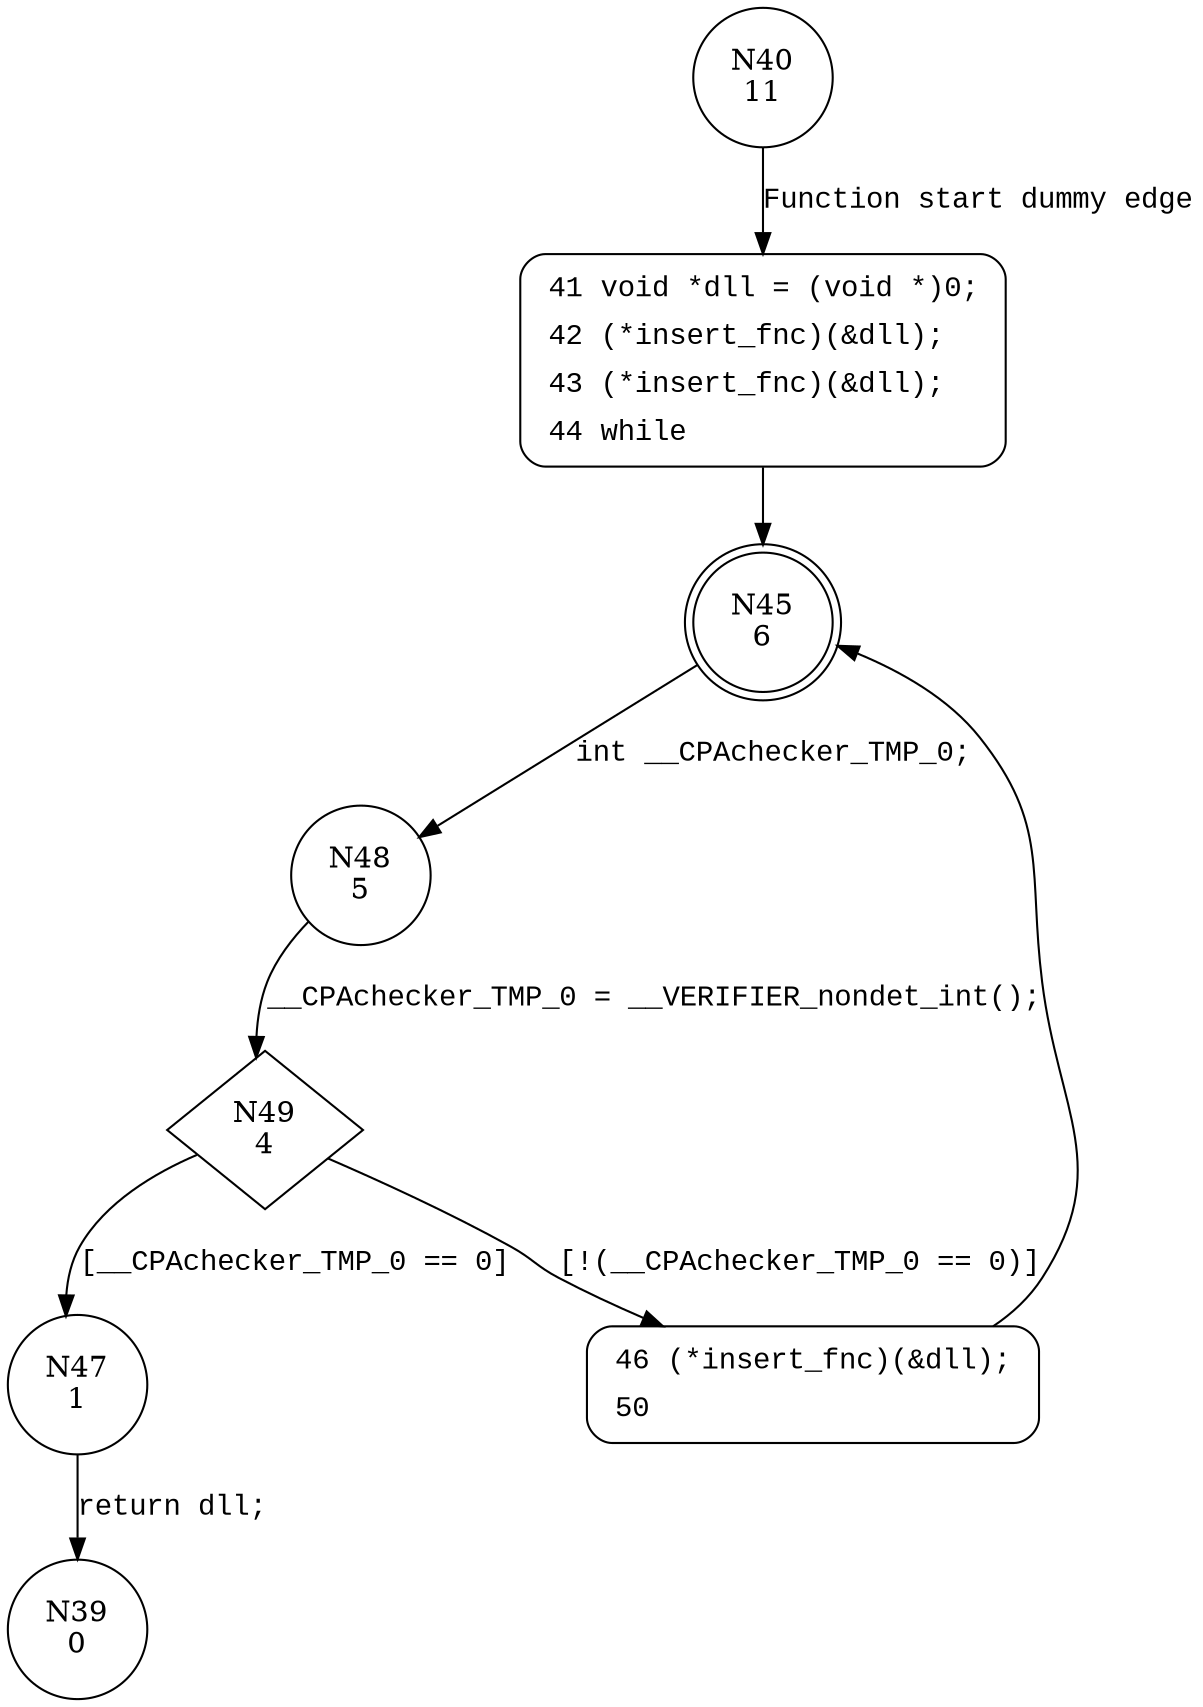 digraph dll_create_generic {
40 [shape="circle" label="N40\n11"]
41 [shape="circle" label="N41\n10"]
45 [shape="doublecircle" label="N45\n6"]
48 [shape="circle" label="N48\n5"]
49 [shape="diamond" label="N49\n4"]
47 [shape="circle" label="N47\n1"]
46 [shape="circle" label="N46\n3"]
39 [shape="circle" label="N39\n0"]
41 [style="filled,bold" penwidth="1" fillcolor="white" fontname="Courier New" shape="Mrecord" label=<<table border="0" cellborder="0" cellpadding="3" bgcolor="white"><tr><td align="right">41</td><td align="left">void *dll = (void *)0;</td></tr><tr><td align="right">42</td><td align="left">(*insert_fnc)(&amp;dll);</td></tr><tr><td align="right">43</td><td align="left">(*insert_fnc)(&amp;dll);</td></tr><tr><td align="right">44</td><td align="left">while</td></tr></table>>]
41 -> 45[label=""]
46 [style="filled,bold" penwidth="1" fillcolor="white" fontname="Courier New" shape="Mrecord" label=<<table border="0" cellborder="0" cellpadding="3" bgcolor="white"><tr><td align="right">46</td><td align="left">(*insert_fnc)(&amp;dll);</td></tr><tr><td align="right">50</td><td align="left"></td></tr></table>>]
46 -> 45[label=""]
40 -> 41 [label="Function start dummy edge" fontname="Courier New"]
45 -> 48 [label="int __CPAchecker_TMP_0;" fontname="Courier New"]
49 -> 47 [label="[__CPAchecker_TMP_0 == 0]" fontname="Courier New"]
49 -> 46 [label="[!(__CPAchecker_TMP_0 == 0)]" fontname="Courier New"]
47 -> 39 [label="return dll;" fontname="Courier New"]
48 -> 49 [label="__CPAchecker_TMP_0 = __VERIFIER_nondet_int();" fontname="Courier New"]
}